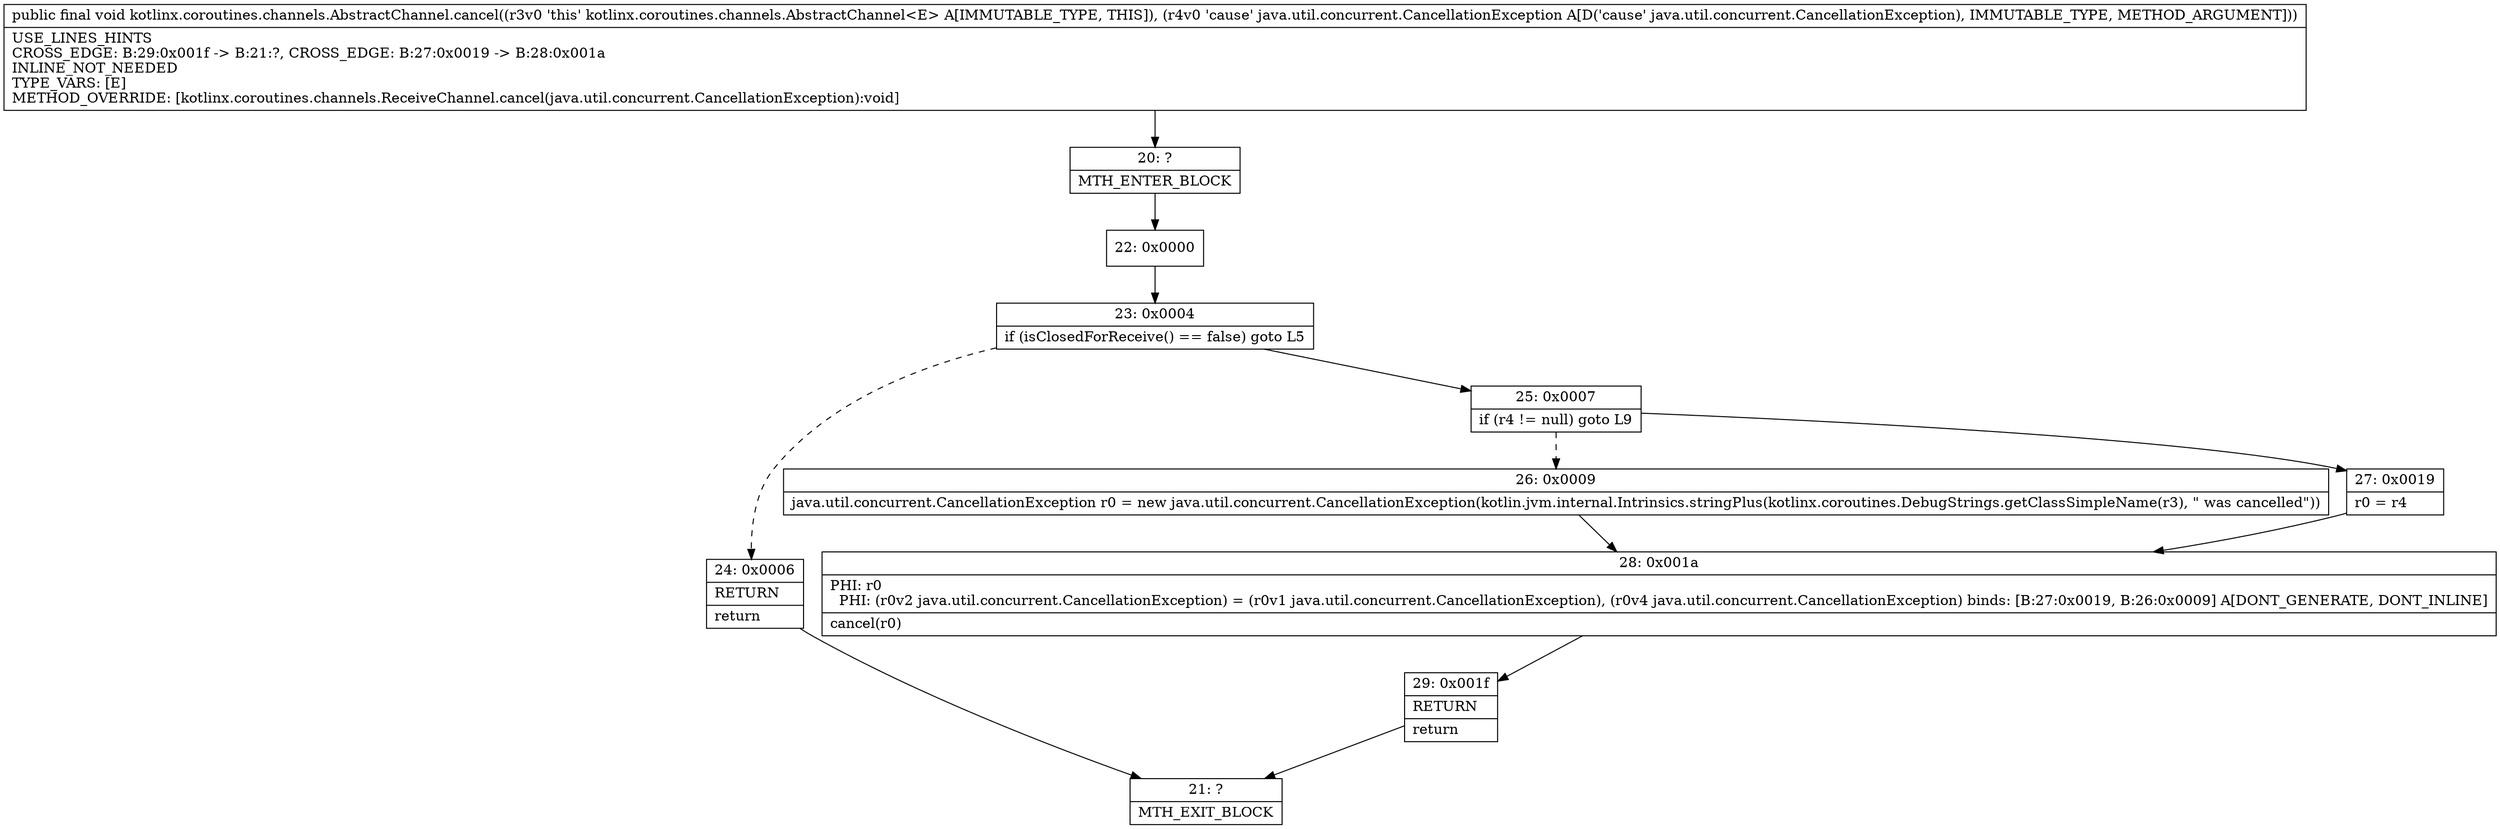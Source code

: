 digraph "CFG forkotlinx.coroutines.channels.AbstractChannel.cancel(Ljava\/util\/concurrent\/CancellationException;)V" {
Node_20 [shape=record,label="{20\:\ ?|MTH_ENTER_BLOCK\l}"];
Node_22 [shape=record,label="{22\:\ 0x0000}"];
Node_23 [shape=record,label="{23\:\ 0x0004|if (isClosedForReceive() == false) goto L5\l}"];
Node_24 [shape=record,label="{24\:\ 0x0006|RETURN\l|return\l}"];
Node_21 [shape=record,label="{21\:\ ?|MTH_EXIT_BLOCK\l}"];
Node_25 [shape=record,label="{25\:\ 0x0007|if (r4 != null) goto L9\l}"];
Node_26 [shape=record,label="{26\:\ 0x0009|java.util.concurrent.CancellationException r0 = new java.util.concurrent.CancellationException(kotlin.jvm.internal.Intrinsics.stringPlus(kotlinx.coroutines.DebugStrings.getClassSimpleName(r3), \" was cancelled\"))\l}"];
Node_28 [shape=record,label="{28\:\ 0x001a|PHI: r0 \l  PHI: (r0v2 java.util.concurrent.CancellationException) = (r0v1 java.util.concurrent.CancellationException), (r0v4 java.util.concurrent.CancellationException) binds: [B:27:0x0019, B:26:0x0009] A[DONT_GENERATE, DONT_INLINE]\l|cancel(r0)\l}"];
Node_29 [shape=record,label="{29\:\ 0x001f|RETURN\l|return\l}"];
Node_27 [shape=record,label="{27\:\ 0x0019|r0 = r4\l}"];
MethodNode[shape=record,label="{public final void kotlinx.coroutines.channels.AbstractChannel.cancel((r3v0 'this' kotlinx.coroutines.channels.AbstractChannel\<E\> A[IMMUTABLE_TYPE, THIS]), (r4v0 'cause' java.util.concurrent.CancellationException A[D('cause' java.util.concurrent.CancellationException), IMMUTABLE_TYPE, METHOD_ARGUMENT]))  | USE_LINES_HINTS\lCROSS_EDGE: B:29:0x001f \-\> B:21:?, CROSS_EDGE: B:27:0x0019 \-\> B:28:0x001a\lINLINE_NOT_NEEDED\lTYPE_VARS: [E]\lMETHOD_OVERRIDE: [kotlinx.coroutines.channels.ReceiveChannel.cancel(java.util.concurrent.CancellationException):void]\l}"];
MethodNode -> Node_20;Node_20 -> Node_22;
Node_22 -> Node_23;
Node_23 -> Node_24[style=dashed];
Node_23 -> Node_25;
Node_24 -> Node_21;
Node_25 -> Node_26[style=dashed];
Node_25 -> Node_27;
Node_26 -> Node_28;
Node_28 -> Node_29;
Node_29 -> Node_21;
Node_27 -> Node_28;
}

